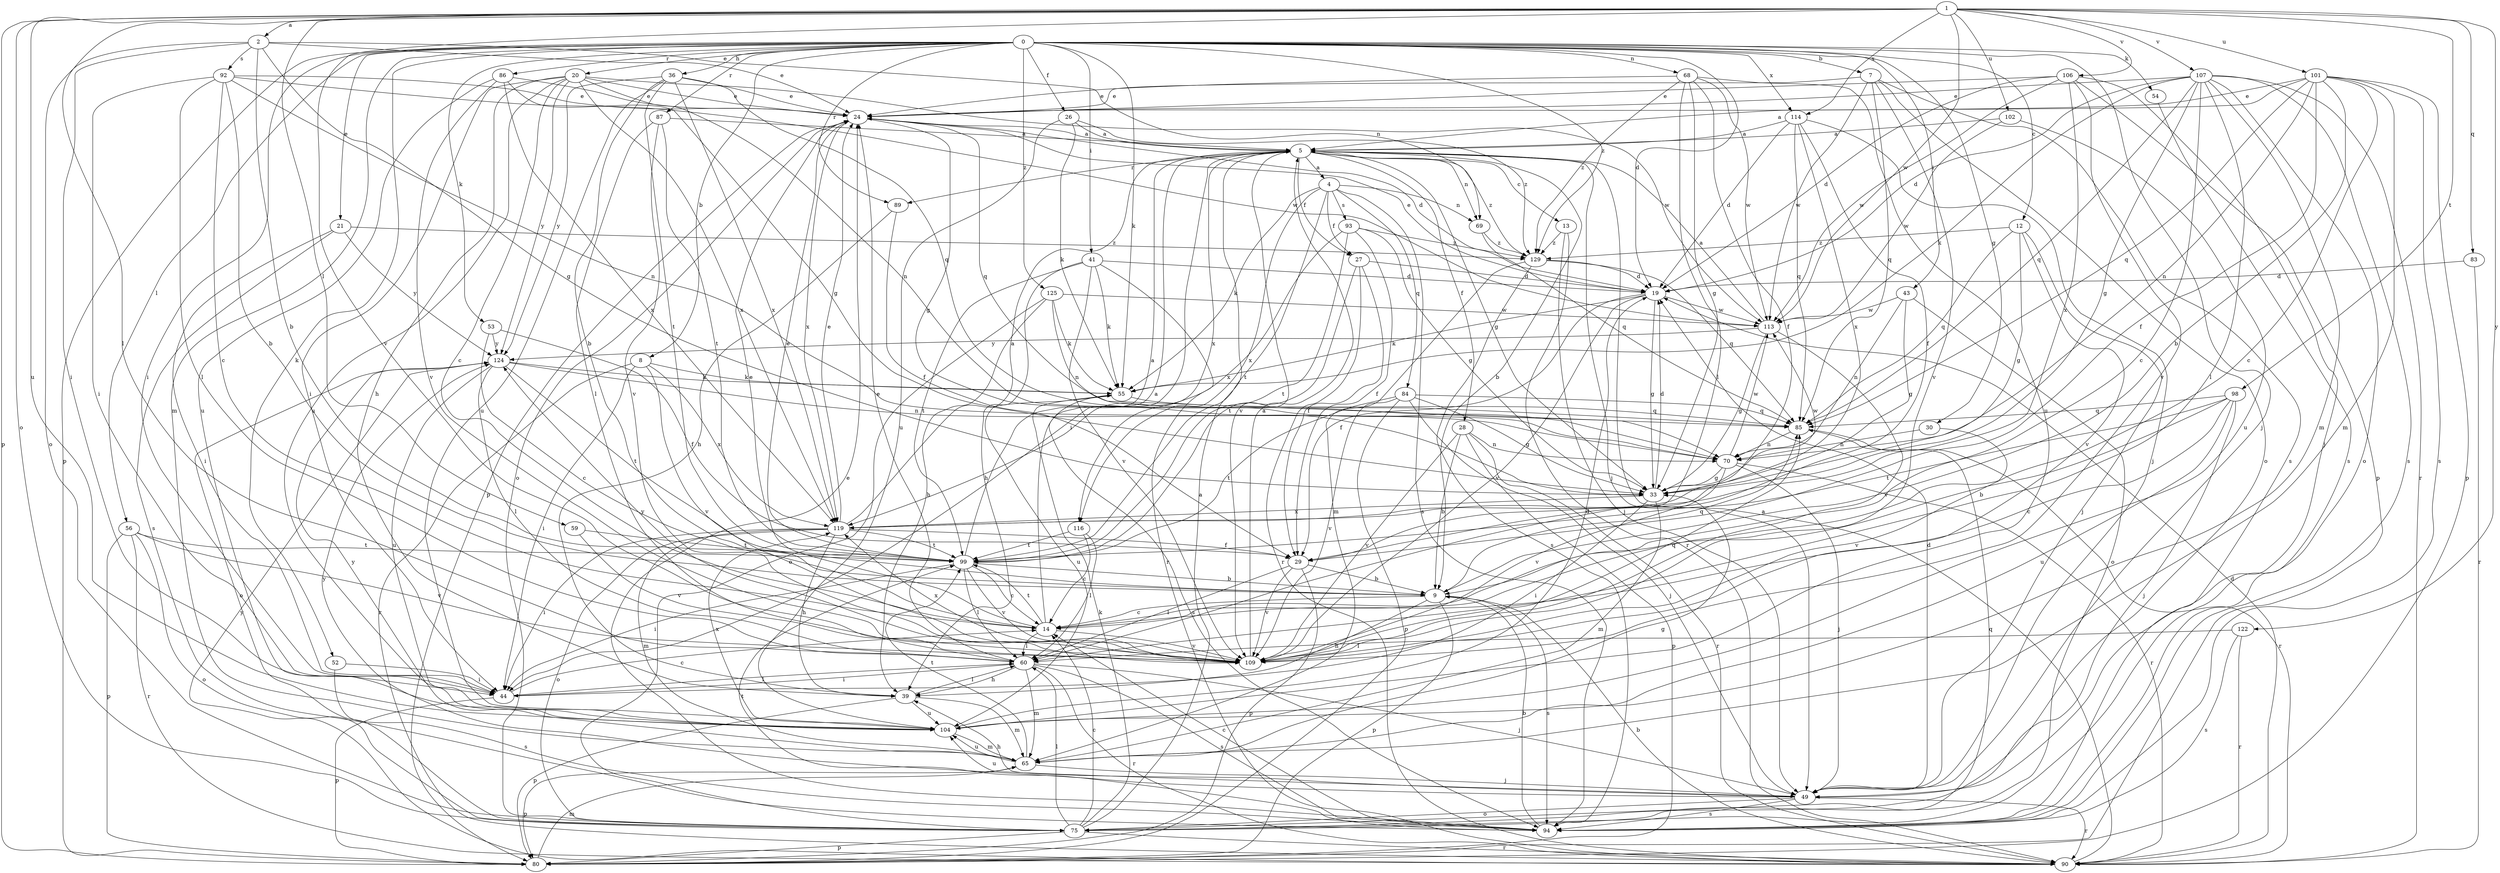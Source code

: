 strict digraph  {
0;
1;
2;
4;
5;
7;
8;
9;
12;
13;
14;
19;
20;
21;
24;
26;
27;
28;
29;
30;
33;
36;
39;
41;
43;
44;
49;
52;
53;
54;
55;
56;
59;
60;
65;
68;
69;
70;
75;
80;
83;
84;
85;
86;
87;
89;
90;
92;
93;
94;
98;
99;
101;
102;
104;
106;
107;
109;
113;
114;
116;
119;
122;
124;
125;
129;
0 -> 7  [label=b];
0 -> 8  [label=b];
0 -> 12  [label=c];
0 -> 19  [label=d];
0 -> 20  [label=e];
0 -> 21  [label=e];
0 -> 26  [label=f];
0 -> 30  [label=g];
0 -> 36  [label=h];
0 -> 41  [label=i];
0 -> 43  [label=i];
0 -> 44  [label=i];
0 -> 49  [label=j];
0 -> 52  [label=k];
0 -> 53  [label=k];
0 -> 54  [label=k];
0 -> 55  [label=k];
0 -> 56  [label=l];
0 -> 65  [label=m];
0 -> 68  [label=n];
0 -> 80  [label=p];
0 -> 86  [label=r];
0 -> 87  [label=r];
0 -> 89  [label=r];
0 -> 114  [label=x];
0 -> 125  [label=z];
0 -> 129  [label=z];
1 -> 2  [label=a];
1 -> 59  [label=l];
1 -> 60  [label=l];
1 -> 75  [label=o];
1 -> 80  [label=p];
1 -> 83  [label=q];
1 -> 98  [label=t];
1 -> 101  [label=u];
1 -> 102  [label=u];
1 -> 104  [label=u];
1 -> 106  [label=v];
1 -> 107  [label=v];
1 -> 109  [label=v];
1 -> 113  [label=w];
1 -> 114  [label=x];
1 -> 122  [label=y];
2 -> 9  [label=b];
2 -> 24  [label=e];
2 -> 33  [label=g];
2 -> 44  [label=i];
2 -> 69  [label=n];
2 -> 75  [label=o];
2 -> 92  [label=s];
4 -> 27  [label=f];
4 -> 55  [label=k];
4 -> 69  [label=n];
4 -> 84  [label=q];
4 -> 93  [label=s];
4 -> 94  [label=s];
4 -> 99  [label=t];
4 -> 116  [label=x];
5 -> 4  [label=a];
5 -> 9  [label=b];
5 -> 13  [label=c];
5 -> 27  [label=f];
5 -> 28  [label=f];
5 -> 33  [label=g];
5 -> 44  [label=i];
5 -> 49  [label=j];
5 -> 69  [label=n];
5 -> 89  [label=r];
5 -> 109  [label=v];
5 -> 116  [label=x];
5 -> 129  [label=z];
7 -> 24  [label=e];
7 -> 75  [label=o];
7 -> 85  [label=q];
7 -> 94  [label=s];
7 -> 109  [label=v];
7 -> 113  [label=w];
8 -> 44  [label=i];
8 -> 55  [label=k];
8 -> 90  [label=r];
8 -> 109  [label=v];
8 -> 119  [label=x];
9 -> 14  [label=c];
9 -> 39  [label=h];
9 -> 80  [label=p];
9 -> 85  [label=q];
9 -> 94  [label=s];
12 -> 33  [label=g];
12 -> 49  [label=j];
12 -> 85  [label=q];
12 -> 109  [label=v];
12 -> 129  [label=z];
13 -> 49  [label=j];
13 -> 90  [label=r];
13 -> 129  [label=z];
14 -> 5  [label=a];
14 -> 24  [label=e];
14 -> 60  [label=l];
14 -> 99  [label=t];
14 -> 109  [label=v];
19 -> 24  [label=e];
19 -> 29  [label=f];
19 -> 33  [label=g];
19 -> 55  [label=k];
19 -> 109  [label=v];
19 -> 113  [label=w];
20 -> 14  [label=c];
20 -> 24  [label=e];
20 -> 39  [label=h];
20 -> 44  [label=i];
20 -> 70  [label=n];
20 -> 104  [label=u];
20 -> 113  [label=w];
20 -> 119  [label=x];
20 -> 124  [label=y];
21 -> 44  [label=i];
21 -> 94  [label=s];
21 -> 124  [label=y];
21 -> 129  [label=z];
24 -> 5  [label=a];
24 -> 19  [label=d];
24 -> 33  [label=g];
24 -> 75  [label=o];
24 -> 80  [label=p];
24 -> 85  [label=q];
24 -> 119  [label=x];
26 -> 5  [label=a];
26 -> 55  [label=k];
26 -> 104  [label=u];
26 -> 129  [label=z];
27 -> 19  [label=d];
27 -> 29  [label=f];
27 -> 90  [label=r];
27 -> 99  [label=t];
28 -> 9  [label=b];
28 -> 70  [label=n];
28 -> 80  [label=p];
28 -> 90  [label=r];
28 -> 109  [label=v];
29 -> 9  [label=b];
29 -> 60  [label=l];
29 -> 80  [label=p];
29 -> 109  [label=v];
30 -> 70  [label=n];
30 -> 109  [label=v];
33 -> 19  [label=d];
33 -> 44  [label=i];
33 -> 65  [label=m];
33 -> 113  [label=w];
33 -> 119  [label=x];
36 -> 9  [label=b];
36 -> 24  [label=e];
36 -> 85  [label=q];
36 -> 99  [label=t];
36 -> 104  [label=u];
36 -> 119  [label=x];
36 -> 124  [label=y];
39 -> 60  [label=l];
39 -> 65  [label=m];
39 -> 80  [label=p];
39 -> 104  [label=u];
41 -> 19  [label=d];
41 -> 39  [label=h];
41 -> 55  [label=k];
41 -> 90  [label=r];
41 -> 99  [label=t];
41 -> 109  [label=v];
43 -> 33  [label=g];
43 -> 70  [label=n];
43 -> 75  [label=o];
43 -> 113  [label=w];
44 -> 14  [label=c];
44 -> 60  [label=l];
44 -> 80  [label=p];
49 -> 19  [label=d];
49 -> 39  [label=h];
49 -> 75  [label=o];
49 -> 90  [label=r];
49 -> 94  [label=s];
49 -> 104  [label=u];
49 -> 124  [label=y];
52 -> 44  [label=i];
52 -> 94  [label=s];
53 -> 14  [label=c];
53 -> 29  [label=f];
53 -> 124  [label=y];
54 -> 94  [label=s];
55 -> 85  [label=q];
55 -> 94  [label=s];
55 -> 104  [label=u];
56 -> 75  [label=o];
56 -> 80  [label=p];
56 -> 90  [label=r];
56 -> 99  [label=t];
56 -> 109  [label=v];
59 -> 99  [label=t];
59 -> 109  [label=v];
60 -> 24  [label=e];
60 -> 39  [label=h];
60 -> 44  [label=i];
60 -> 49  [label=j];
60 -> 65  [label=m];
60 -> 90  [label=r];
60 -> 94  [label=s];
65 -> 33  [label=g];
65 -> 49  [label=j];
65 -> 80  [label=p];
65 -> 99  [label=t];
65 -> 104  [label=u];
65 -> 124  [label=y];
68 -> 24  [label=e];
68 -> 29  [label=f];
68 -> 33  [label=g];
68 -> 60  [label=l];
68 -> 104  [label=u];
68 -> 113  [label=w];
68 -> 129  [label=z];
69 -> 85  [label=q];
69 -> 129  [label=z];
70 -> 33  [label=g];
70 -> 49  [label=j];
70 -> 90  [label=r];
70 -> 109  [label=v];
70 -> 113  [label=w];
75 -> 5  [label=a];
75 -> 14  [label=c];
75 -> 55  [label=k];
75 -> 60  [label=l];
75 -> 80  [label=p];
75 -> 85  [label=q];
75 -> 90  [label=r];
80 -> 65  [label=m];
83 -> 19  [label=d];
83 -> 90  [label=r];
84 -> 33  [label=g];
84 -> 49  [label=j];
84 -> 80  [label=p];
84 -> 85  [label=q];
84 -> 99  [label=t];
84 -> 109  [label=v];
85 -> 70  [label=n];
85 -> 90  [label=r];
86 -> 24  [label=e];
86 -> 33  [label=g];
86 -> 104  [label=u];
86 -> 109  [label=v];
86 -> 119  [label=x];
87 -> 5  [label=a];
87 -> 60  [label=l];
87 -> 99  [label=t];
87 -> 109  [label=v];
89 -> 29  [label=f];
89 -> 39  [label=h];
90 -> 5  [label=a];
90 -> 9  [label=b];
90 -> 19  [label=d];
90 -> 124  [label=y];
92 -> 9  [label=b];
92 -> 14  [label=c];
92 -> 24  [label=e];
92 -> 44  [label=i];
92 -> 60  [label=l];
92 -> 70  [label=n];
92 -> 113  [label=w];
93 -> 29  [label=f];
93 -> 33  [label=g];
93 -> 99  [label=t];
93 -> 119  [label=x];
93 -> 129  [label=z];
94 -> 9  [label=b];
94 -> 14  [label=c];
94 -> 24  [label=e];
94 -> 99  [label=t];
98 -> 9  [label=b];
98 -> 14  [label=c];
98 -> 49  [label=j];
98 -> 85  [label=q];
98 -> 99  [label=t];
98 -> 104  [label=u];
99 -> 5  [label=a];
99 -> 9  [label=b];
99 -> 14  [label=c];
99 -> 24  [label=e];
99 -> 44  [label=i];
99 -> 60  [label=l];
99 -> 109  [label=v];
101 -> 5  [label=a];
101 -> 9  [label=b];
101 -> 14  [label=c];
101 -> 24  [label=e];
101 -> 29  [label=f];
101 -> 65  [label=m];
101 -> 70  [label=n];
101 -> 80  [label=p];
101 -> 85  [label=q];
101 -> 94  [label=s];
102 -> 5  [label=a];
102 -> 104  [label=u];
102 -> 113  [label=w];
104 -> 19  [label=d];
104 -> 65  [label=m];
104 -> 119  [label=x];
106 -> 19  [label=d];
106 -> 24  [label=e];
106 -> 49  [label=j];
106 -> 80  [label=p];
106 -> 109  [label=v];
106 -> 113  [label=w];
106 -> 119  [label=x];
107 -> 14  [label=c];
107 -> 19  [label=d];
107 -> 24  [label=e];
107 -> 33  [label=g];
107 -> 55  [label=k];
107 -> 60  [label=l];
107 -> 65  [label=m];
107 -> 75  [label=o];
107 -> 85  [label=q];
107 -> 90  [label=r];
107 -> 94  [label=s];
109 -> 5  [label=a];
109 -> 85  [label=q];
109 -> 119  [label=x];
109 -> 124  [label=y];
113 -> 5  [label=a];
113 -> 33  [label=g];
113 -> 109  [label=v];
113 -> 124  [label=y];
114 -> 5  [label=a];
114 -> 19  [label=d];
114 -> 29  [label=f];
114 -> 49  [label=j];
114 -> 85  [label=q];
114 -> 119  [label=x];
116 -> 14  [label=c];
116 -> 60  [label=l];
116 -> 99  [label=t];
119 -> 5  [label=a];
119 -> 24  [label=e];
119 -> 29  [label=f];
119 -> 39  [label=h];
119 -> 44  [label=i];
119 -> 65  [label=m];
119 -> 75  [label=o];
119 -> 99  [label=t];
122 -> 60  [label=l];
122 -> 90  [label=r];
122 -> 94  [label=s];
124 -> 55  [label=k];
124 -> 60  [label=l];
124 -> 70  [label=n];
124 -> 75  [label=o];
124 -> 99  [label=t];
124 -> 104  [label=u];
125 -> 39  [label=h];
125 -> 55  [label=k];
125 -> 70  [label=n];
125 -> 75  [label=o];
125 -> 113  [label=w];
129 -> 19  [label=d];
129 -> 65  [label=m];
129 -> 85  [label=q];
129 -> 94  [label=s];
}
